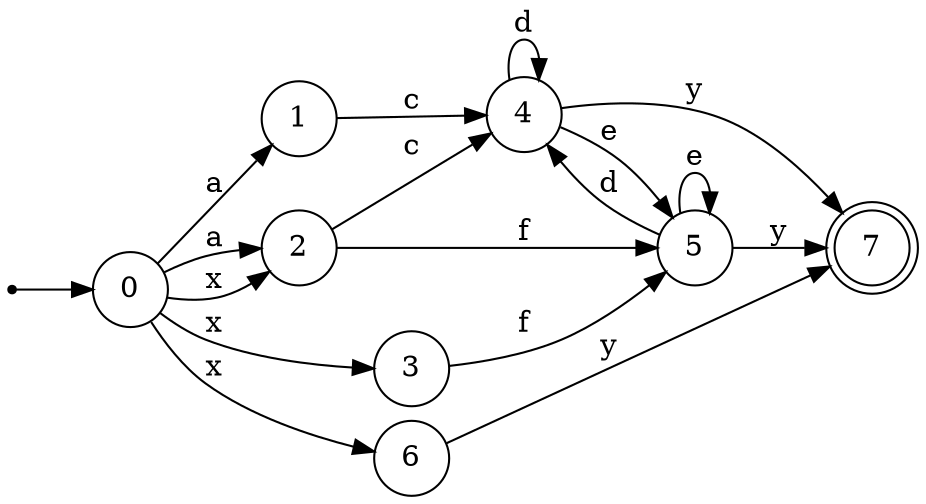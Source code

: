 digraph {
	rankdir = LR;
	size = "30,20";
	node [shape = point]; "dummy0"
	node [shape = circle]; "0"
	"dummy0" -> "0";
	node [shape = circle]; "1";
	node [shape = circle]; "2";
	node [shape = circle]; "3";
	node [shape = circle]; "4";
	node [shape = circle]; "5";
    node [shape = circle]; "6";
	node [shape = doublecircle]; "7";
	"0" -> "1" [label = "a"];
    "0" -> "2" [label = "a"];
    "0" -> "2" [label = "x"];
    "0" -> "3" [label = "x"];
    "0" -> "6" [label = "x"];
    "1" -> "4" [label = "c"];
    "2" -> "4" [label = "c"];
    "2" -> "5" [label = "f"];
    "3" -> "5" [label = "f"];
    "4" -> "4" [label = "d"];
    "4" -> "5" [label = "e"];
    "4" -> "7" [label = "y"];
    "5" -> "4" [label = "d"];
    "5" -> "5" [label = "e"];
    "5" -> "7" [label = "y"];
    "6" -> "7" [label = "y"];
}